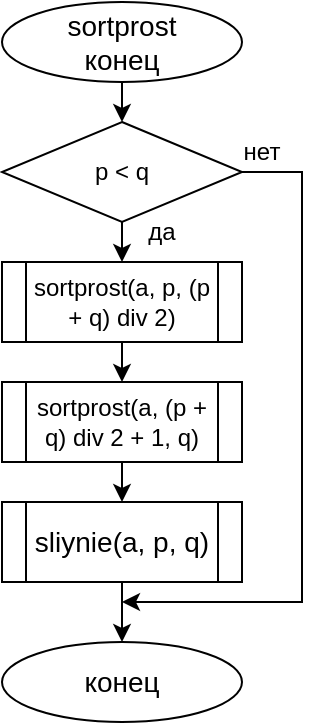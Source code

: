<mxfile version="22.1.11" type="device">
  <diagram name="Страница — 1" id="AMzAyrlBtQy5KLMJSBYX">
    <mxGraphModel dx="824" dy="589" grid="1" gridSize="10" guides="1" tooltips="1" connect="1" arrows="1" fold="1" page="1" pageScale="1" pageWidth="827" pageHeight="1169" math="0" shadow="0">
      <root>
        <mxCell id="0" />
        <mxCell id="1" parent="0" />
        <mxCell id="YLSSxmIHSR3XR81bQFb4-7" style="edgeStyle=orthogonalEdgeStyle;rounded=0;orthogonalLoop=1;jettySize=auto;html=1;exitX=0.5;exitY=1;exitDx=0;exitDy=0;entryX=0.5;entryY=0;entryDx=0;entryDy=0;" edge="1" parent="1" source="YLSSxmIHSR3XR81bQFb4-1" target="YLSSxmIHSR3XR81bQFb4-2">
          <mxGeometry relative="1" as="geometry" />
        </mxCell>
        <mxCell id="YLSSxmIHSR3XR81bQFb4-1" value="&lt;font style=&quot;font-size: 14px;&quot;&gt;sortprost&lt;br&gt;конец&lt;/font&gt;" style="ellipse;whiteSpace=wrap;html=1;" vertex="1" parent="1">
          <mxGeometry x="80" y="40" width="120" height="40" as="geometry" />
        </mxCell>
        <mxCell id="YLSSxmIHSR3XR81bQFb4-8" style="edgeStyle=orthogonalEdgeStyle;rounded=0;orthogonalLoop=1;jettySize=auto;html=1;exitX=0.5;exitY=1;exitDx=0;exitDy=0;entryX=0.5;entryY=0;entryDx=0;entryDy=0;" edge="1" parent="1" source="YLSSxmIHSR3XR81bQFb4-2" target="YLSSxmIHSR3XR81bQFb4-5">
          <mxGeometry relative="1" as="geometry" />
        </mxCell>
        <mxCell id="YLSSxmIHSR3XR81bQFb4-14" style="edgeStyle=orthogonalEdgeStyle;rounded=0;orthogonalLoop=1;jettySize=auto;html=1;exitX=1;exitY=0.5;exitDx=0;exitDy=0;" edge="1" parent="1" source="YLSSxmIHSR3XR81bQFb4-2">
          <mxGeometry relative="1" as="geometry">
            <mxPoint x="140" y="340" as="targetPoint" />
            <Array as="points">
              <mxPoint x="230" y="125" />
              <mxPoint x="230" y="340" />
            </Array>
          </mxGeometry>
        </mxCell>
        <mxCell id="YLSSxmIHSR3XR81bQFb4-2" value="p &amp;lt; q" style="rhombus;whiteSpace=wrap;html=1;" vertex="1" parent="1">
          <mxGeometry x="80" y="100" width="120" height="50" as="geometry" />
        </mxCell>
        <mxCell id="YLSSxmIHSR3XR81bQFb4-11" style="edgeStyle=orthogonalEdgeStyle;rounded=0;orthogonalLoop=1;jettySize=auto;html=1;exitX=0.5;exitY=1;exitDx=0;exitDy=0;entryX=0.5;entryY=0;entryDx=0;entryDy=0;" edge="1" parent="1" source="YLSSxmIHSR3XR81bQFb4-3" target="YLSSxmIHSR3XR81bQFb4-6">
          <mxGeometry relative="1" as="geometry" />
        </mxCell>
        <mxCell id="YLSSxmIHSR3XR81bQFb4-3" value="&lt;font style=&quot;font-size: 14px;&quot;&gt;sliynie(a, p, q)&lt;/font&gt;" style="shape=process;whiteSpace=wrap;html=1;backgroundOutline=1;" vertex="1" parent="1">
          <mxGeometry x="80" y="290" width="120" height="40" as="geometry" />
        </mxCell>
        <mxCell id="YLSSxmIHSR3XR81bQFb4-10" style="edgeStyle=orthogonalEdgeStyle;rounded=0;orthogonalLoop=1;jettySize=auto;html=1;exitX=0.5;exitY=1;exitDx=0;exitDy=0;entryX=0.5;entryY=0;entryDx=0;entryDy=0;" edge="1" parent="1" source="YLSSxmIHSR3XR81bQFb4-4" target="YLSSxmIHSR3XR81bQFb4-3">
          <mxGeometry relative="1" as="geometry" />
        </mxCell>
        <mxCell id="YLSSxmIHSR3XR81bQFb4-4" value="sortprost(a, (p + q) div 2 + 1, q)" style="shape=process;whiteSpace=wrap;html=1;backgroundOutline=1;" vertex="1" parent="1">
          <mxGeometry x="80" y="230" width="120" height="40" as="geometry" />
        </mxCell>
        <mxCell id="YLSSxmIHSR3XR81bQFb4-9" style="edgeStyle=orthogonalEdgeStyle;rounded=0;orthogonalLoop=1;jettySize=auto;html=1;exitX=0.5;exitY=1;exitDx=0;exitDy=0;entryX=0.5;entryY=0;entryDx=0;entryDy=0;" edge="1" parent="1" source="YLSSxmIHSR3XR81bQFb4-5" target="YLSSxmIHSR3XR81bQFb4-4">
          <mxGeometry relative="1" as="geometry" />
        </mxCell>
        <mxCell id="YLSSxmIHSR3XR81bQFb4-5" value="sortprost(a, p, (p + q) div 2)" style="shape=process;whiteSpace=wrap;html=1;backgroundOutline=1;" vertex="1" parent="1">
          <mxGeometry x="80" y="170" width="120" height="40" as="geometry" />
        </mxCell>
        <mxCell id="YLSSxmIHSR3XR81bQFb4-6" value="&lt;font style=&quot;font-size: 14px;&quot;&gt;конец&lt;/font&gt;" style="ellipse;whiteSpace=wrap;html=1;" vertex="1" parent="1">
          <mxGeometry x="80" y="360" width="120" height="40" as="geometry" />
        </mxCell>
        <mxCell id="YLSSxmIHSR3XR81bQFb4-12" value="да" style="text;html=1;strokeColor=none;fillColor=none;align=center;verticalAlign=middle;whiteSpace=wrap;rounded=0;" vertex="1" parent="1">
          <mxGeometry x="130" y="140" width="60" height="30" as="geometry" />
        </mxCell>
        <mxCell id="YLSSxmIHSR3XR81bQFb4-13" value="нет" style="text;html=1;strokeColor=none;fillColor=none;align=center;verticalAlign=middle;whiteSpace=wrap;rounded=0;" vertex="1" parent="1">
          <mxGeometry x="180" y="100" width="60" height="30" as="geometry" />
        </mxCell>
      </root>
    </mxGraphModel>
  </diagram>
</mxfile>
